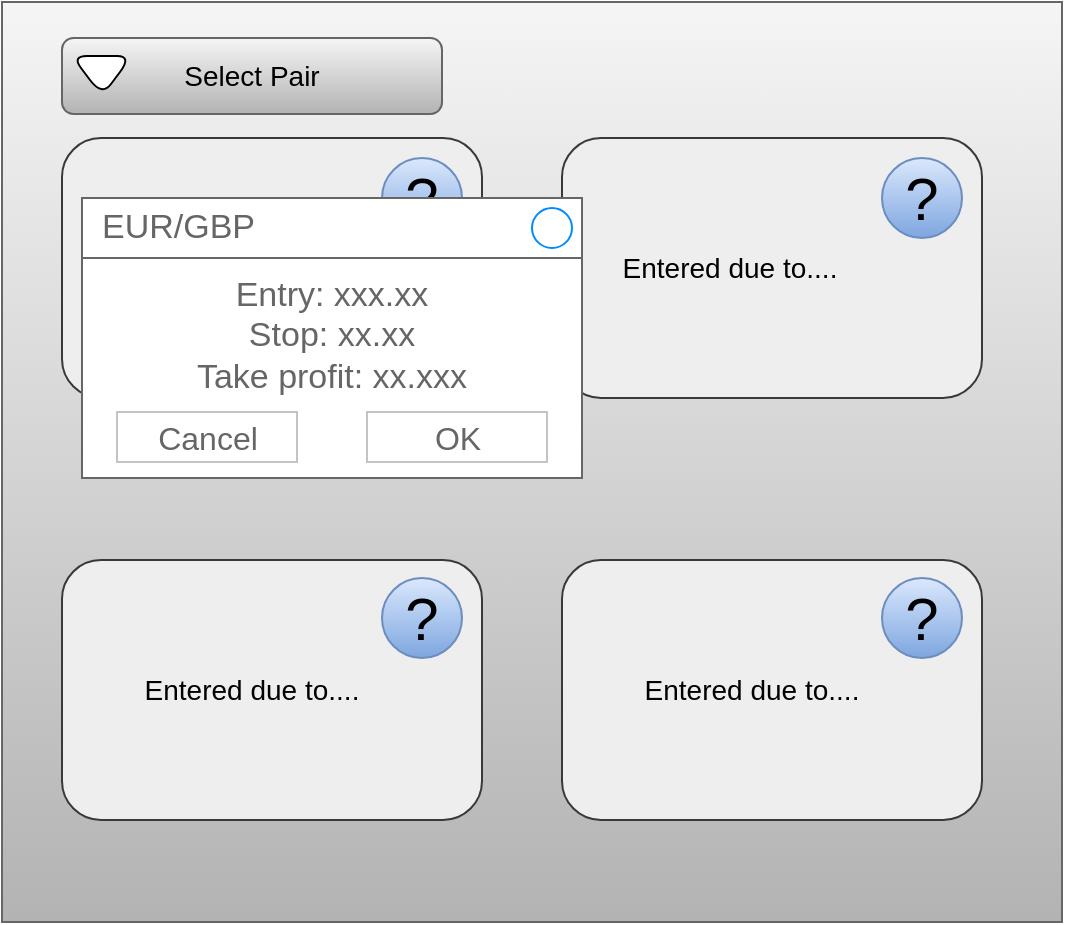 <mxfile>
    <diagram id="oX3lrbFuoN62vktFBlSn" name="Page-1">
        <mxGraphModel dx="625" dy="647" grid="1" gridSize="10" guides="1" tooltips="1" connect="1" arrows="1" fold="1" page="1" pageScale="1" pageWidth="827" pageHeight="1169" math="0" shadow="0">
            <root>
                <mxCell id="0"/>
                <mxCell id="1" parent="0"/>
                <mxCell id="2" value="" style="whiteSpace=wrap;html=1;fillColor=#f5f5f5;strokeColor=#666666;gradientColor=#b3b3b3;" parent="1" vertex="1">
                    <mxGeometry x="50" y="42" width="530" height="460" as="geometry"/>
                </mxCell>
                <mxCell id="5" value="" style="whiteSpace=wrap;html=1;rounded=1;fillColor=#eeeeee;strokeColor=#36393d;" parent="1" vertex="1">
                    <mxGeometry x="80" y="110" width="210" height="130" as="geometry"/>
                </mxCell>
                <mxCell id="6" value="" style="whiteSpace=wrap;html=1;rounded=1;fillColor=#eeeeee;strokeColor=#36393d;" parent="1" vertex="1">
                    <mxGeometry x="330" y="321" width="210" height="130" as="geometry"/>
                </mxCell>
                <mxCell id="7" value="" style="whiteSpace=wrap;html=1;rounded=1;fillColor=#eeeeee;strokeColor=#36393d;" parent="1" vertex="1">
                    <mxGeometry x="330" y="110" width="210" height="130" as="geometry"/>
                </mxCell>
                <mxCell id="8" value="" style="whiteSpace=wrap;html=1;rounded=1;fillColor=#eeeeee;strokeColor=#36393d;" parent="1" vertex="1">
                    <mxGeometry x="80" y="321" width="210" height="130" as="geometry"/>
                </mxCell>
                <mxCell id="9" value="&lt;font style=&quot;font-size: 30px;&quot;&gt;?&lt;/font&gt;" style="ellipse;whiteSpace=wrap;html=1;rounded=1;fillColor=#dae8fc;gradientColor=#7ea6e0;strokeColor=#6c8ebf;" parent="1" vertex="1">
                    <mxGeometry x="240" y="120" width="40" height="40" as="geometry"/>
                </mxCell>
                <mxCell id="10" value="&lt;font style=&quot;font-size: 30px;&quot;&gt;?&lt;/font&gt;" style="ellipse;whiteSpace=wrap;html=1;rounded=1;fillColor=#dae8fc;gradientColor=#7ea6e0;strokeColor=#6c8ebf;" parent="1" vertex="1">
                    <mxGeometry x="490" y="120" width="40" height="40" as="geometry"/>
                </mxCell>
                <mxCell id="11" value="&lt;font style=&quot;font-size: 30px;&quot;&gt;?&lt;/font&gt;" style="ellipse;whiteSpace=wrap;html=1;rounded=1;fillColor=#dae8fc;gradientColor=#7ea6e0;strokeColor=#6c8ebf;" parent="1" vertex="1">
                    <mxGeometry x="240" y="330" width="40" height="40" as="geometry"/>
                </mxCell>
                <mxCell id="12" value="&lt;font style=&quot;font-size: 30px;&quot;&gt;?&lt;/font&gt;" style="ellipse;whiteSpace=wrap;html=1;rounded=1;fillColor=#dae8fc;gradientColor=#7ea6e0;strokeColor=#6c8ebf;" parent="1" vertex="1">
                    <mxGeometry x="490" y="330" width="40" height="40" as="geometry"/>
                </mxCell>
                <mxCell id="17" value="&lt;font color=&quot;#000000&quot;&gt;Entered due to....&lt;/font&gt;" style="text;strokeColor=none;align=center;fillColor=none;html=1;verticalAlign=middle;whiteSpace=wrap;rounded=0;fontSize=14;" parent="1" vertex="1">
                    <mxGeometry x="360" y="341" width="130" height="90" as="geometry"/>
                </mxCell>
                <mxCell id="21" value="Select Pair" style="html=1;whiteSpace=wrap;container=1;recursiveResize=0;collapsible=0;rounded=1;fontSize=14;fillColor=#f5f5f5;gradientColor=#b3b3b3;strokeColor=#666666;" parent="1" vertex="1">
                    <mxGeometry x="80" y="60" width="190" height="38" as="geometry"/>
                </mxCell>
                <mxCell id="22" value="" style="triangle;html=1;whiteSpace=wrap;rounded=1;fontSize=14;fontColor=#000000;rotation=90;" parent="21" vertex="1">
                    <mxGeometry x="10" y="4" width="20" height="30" as="geometry"/>
                </mxCell>
                <mxCell id="23" value="&lt;font color=&quot;#000000&quot;&gt;Entered due to....&lt;/font&gt;" style="text;strokeColor=none;align=center;fillColor=none;html=1;verticalAlign=middle;whiteSpace=wrap;rounded=0;fontSize=14;" parent="1" vertex="1">
                    <mxGeometry x="349" y="130" width="130" height="90" as="geometry"/>
                </mxCell>
                <mxCell id="24" value="&lt;font color=&quot;#000000&quot;&gt;Entered due to....&lt;/font&gt;" style="text;strokeColor=none;align=center;fillColor=none;html=1;verticalAlign=middle;whiteSpace=wrap;rounded=0;fontSize=14;" parent="1" vertex="1">
                    <mxGeometry x="110" y="341" width="130" height="90" as="geometry"/>
                </mxCell>
                <mxCell id="25" value="Entry: xxx.xx&lt;br&gt;Stop: xx.xx&lt;br&gt;Take profit: xx.xxx" style="strokeWidth=1;shadow=0;dashed=0;align=center;html=1;shape=mxgraph.mockup.containers.rrect;rSize=0;strokeColor=#666666;fontColor=#666666;fontSize=17;verticalAlign=top;whiteSpace=wrap;fillColor=#ffffff;spacingTop=32;rounded=1;" parent="1" vertex="1">
                    <mxGeometry x="90" y="140" width="250" height="140" as="geometry"/>
                </mxCell>
                <mxCell id="26" value="EUR/GBP" style="strokeWidth=1;shadow=0;dashed=0;align=center;html=1;shape=mxgraph.mockup.containers.rrect;rSize=0;fontSize=17;fontColor=#666666;strokeColor=#666666;align=left;spacingLeft=8;fillColor=none;resizeWidth=1;rounded=1;" parent="25" vertex="1">
                    <mxGeometry width="250" height="30" relative="1" as="geometry"/>
                </mxCell>
                <mxCell id="27" value="" style="shape=ellipse;strokeColor=#008cff;resizable=0;fillColor=none;html=1;rounded=1;fontSize=14;fontColor=#000000;" parent="26" vertex="1">
                    <mxGeometry x="1" y="0.5" width="20" height="20" relative="1" as="geometry">
                        <mxPoint x="-25" y="-10" as="offset"/>
                    </mxGeometry>
                </mxCell>
                <mxCell id="28" value="Cancel" style="strokeWidth=1;shadow=0;dashed=0;align=center;html=1;shape=mxgraph.mockup.containers.rrect;rSize=0;fontSize=16;fontColor=#666666;strokeColor=#c4c4c4;whiteSpace=wrap;fillColor=none;rounded=1;" parent="25" vertex="1">
                    <mxGeometry x="0.25" y="1" width="90" height="25" relative="1" as="geometry">
                        <mxPoint x="-45" y="-33" as="offset"/>
                    </mxGeometry>
                </mxCell>
                <mxCell id="29" value="OK" style="strokeWidth=1;shadow=0;dashed=0;align=center;html=1;shape=mxgraph.mockup.containers.rrect;rSize=0;fontSize=16;fontColor=#666666;strokeColor=#c4c4c4;whiteSpace=wrap;fillColor=none;rounded=1;" parent="25" vertex="1">
                    <mxGeometry x="0.75" y="1" width="90" height="25" relative="1" as="geometry">
                        <mxPoint x="-45" y="-33" as="offset"/>
                    </mxGeometry>
                </mxCell>
            </root>
        </mxGraphModel>
    </diagram>
</mxfile>